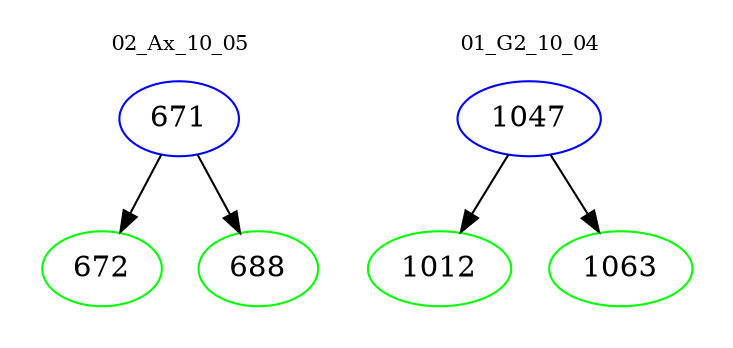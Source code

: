 digraph{
subgraph cluster_0 {
color = white
label = "02_Ax_10_05";
fontsize=10;
T0_671 [label="671", color="blue"]
T0_671 -> T0_672 [color="black"]
T0_672 [label="672", color="green"]
T0_671 -> T0_688 [color="black"]
T0_688 [label="688", color="green"]
}
subgraph cluster_1 {
color = white
label = "01_G2_10_04";
fontsize=10;
T1_1047 [label="1047", color="blue"]
T1_1047 -> T1_1012 [color="black"]
T1_1012 [label="1012", color="green"]
T1_1047 -> T1_1063 [color="black"]
T1_1063 [label="1063", color="green"]
}
}
